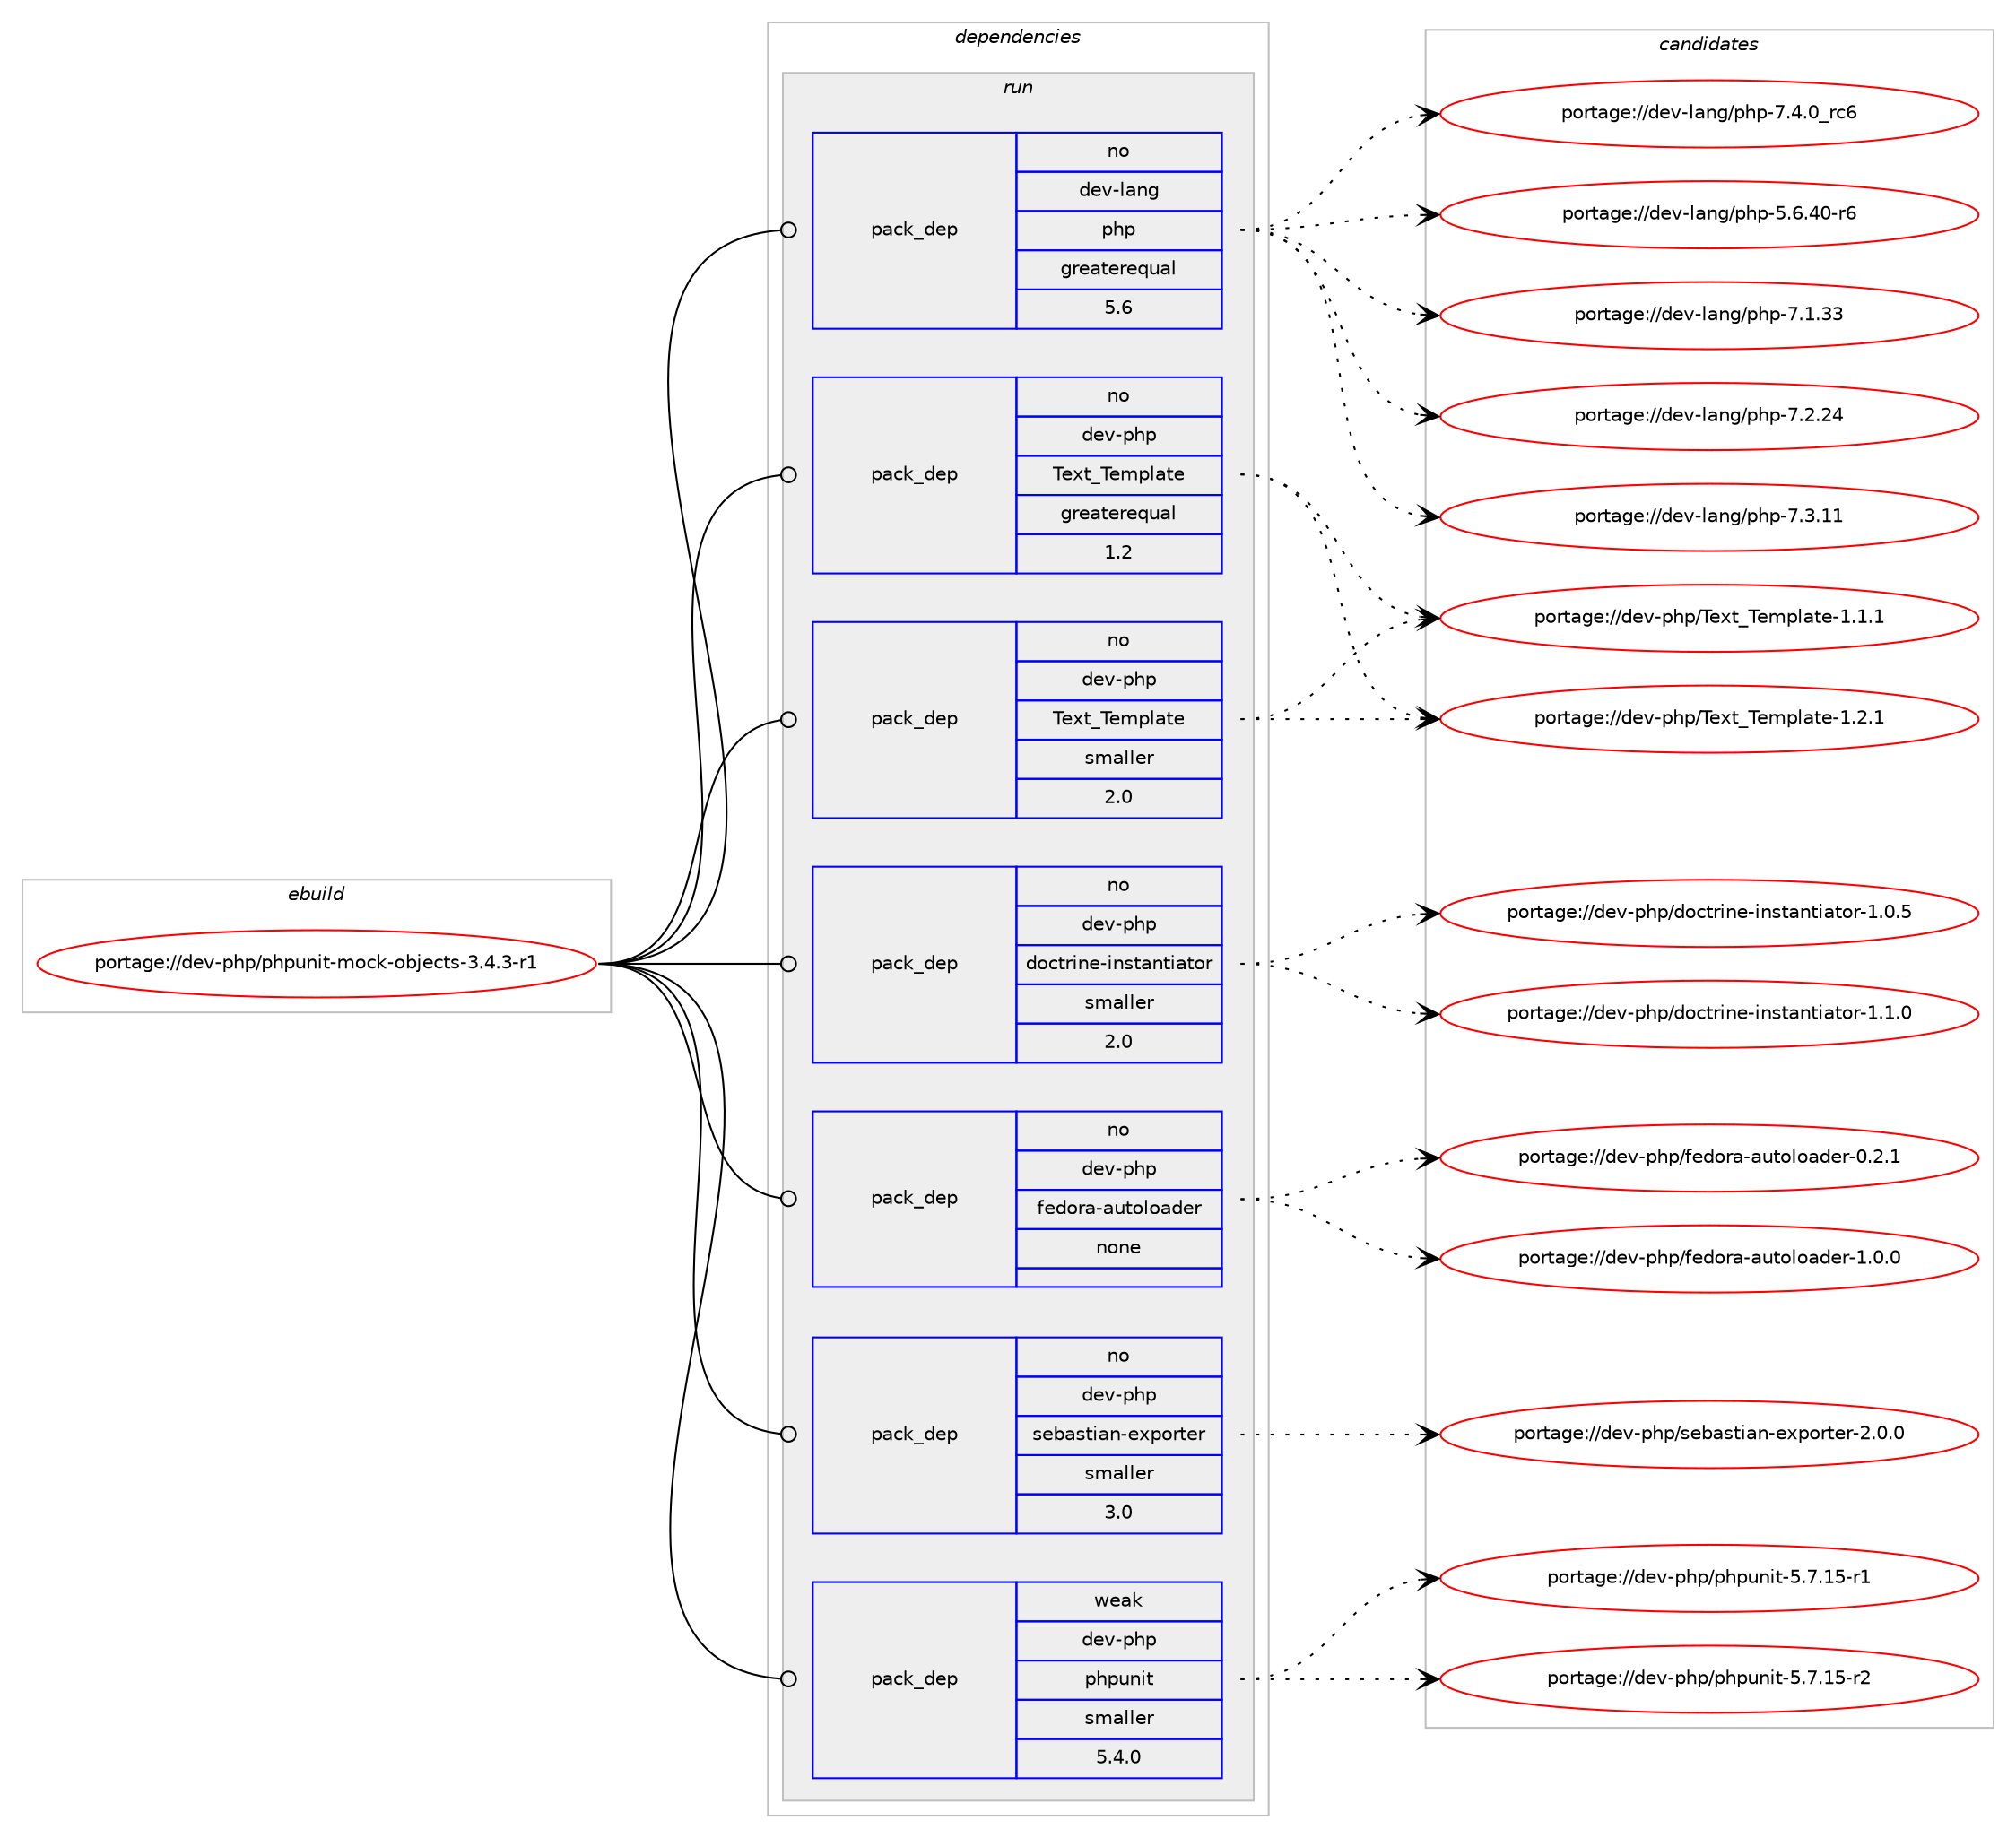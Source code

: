 digraph prolog {

# *************
# Graph options
# *************

newrank=true;
concentrate=true;
compound=true;
graph [rankdir=LR,fontname=Helvetica,fontsize=10,ranksep=1.5];#, ranksep=2.5, nodesep=0.2];
edge  [arrowhead=vee];
node  [fontname=Helvetica,fontsize=10];

# **********
# The ebuild
# **********

subgraph cluster_leftcol {
color=gray;
rank=same;
label=<<i>ebuild</i>>;
id [label="portage://dev-php/phpunit-mock-objects-3.4.3-r1", color=red, width=4, href="../dev-php/phpunit-mock-objects-3.4.3-r1.svg"];
}

# ****************
# The dependencies
# ****************

subgraph cluster_midcol {
color=gray;
label=<<i>dependencies</i>>;
subgraph cluster_compile {
fillcolor="#eeeeee";
style=filled;
label=<<i>compile</i>>;
}
subgraph cluster_compileandrun {
fillcolor="#eeeeee";
style=filled;
label=<<i>compile and run</i>>;
}
subgraph cluster_run {
fillcolor="#eeeeee";
style=filled;
label=<<i>run</i>>;
subgraph pack98721 {
dependency126668 [label=<<TABLE BORDER="0" CELLBORDER="1" CELLSPACING="0" CELLPADDING="4" WIDTH="220"><TR><TD ROWSPAN="6" CELLPADDING="30">pack_dep</TD></TR><TR><TD WIDTH="110">no</TD></TR><TR><TD>dev-lang</TD></TR><TR><TD>php</TD></TR><TR><TD>greaterequal</TD></TR><TR><TD>5.6</TD></TR></TABLE>>, shape=none, color=blue];
}
id:e -> dependency126668:w [weight=20,style="solid",arrowhead="odot"];
subgraph pack98722 {
dependency126669 [label=<<TABLE BORDER="0" CELLBORDER="1" CELLSPACING="0" CELLPADDING="4" WIDTH="220"><TR><TD ROWSPAN="6" CELLPADDING="30">pack_dep</TD></TR><TR><TD WIDTH="110">no</TD></TR><TR><TD>dev-php</TD></TR><TR><TD>Text_Template</TD></TR><TR><TD>greaterequal</TD></TR><TR><TD>1.2</TD></TR></TABLE>>, shape=none, color=blue];
}
id:e -> dependency126669:w [weight=20,style="solid",arrowhead="odot"];
subgraph pack98723 {
dependency126670 [label=<<TABLE BORDER="0" CELLBORDER="1" CELLSPACING="0" CELLPADDING="4" WIDTH="220"><TR><TD ROWSPAN="6" CELLPADDING="30">pack_dep</TD></TR><TR><TD WIDTH="110">no</TD></TR><TR><TD>dev-php</TD></TR><TR><TD>Text_Template</TD></TR><TR><TD>smaller</TD></TR><TR><TD>2.0</TD></TR></TABLE>>, shape=none, color=blue];
}
id:e -> dependency126670:w [weight=20,style="solid",arrowhead="odot"];
subgraph pack98724 {
dependency126671 [label=<<TABLE BORDER="0" CELLBORDER="1" CELLSPACING="0" CELLPADDING="4" WIDTH="220"><TR><TD ROWSPAN="6" CELLPADDING="30">pack_dep</TD></TR><TR><TD WIDTH="110">no</TD></TR><TR><TD>dev-php</TD></TR><TR><TD>doctrine-instantiator</TD></TR><TR><TD>smaller</TD></TR><TR><TD>2.0</TD></TR></TABLE>>, shape=none, color=blue];
}
id:e -> dependency126671:w [weight=20,style="solid",arrowhead="odot"];
subgraph pack98725 {
dependency126672 [label=<<TABLE BORDER="0" CELLBORDER="1" CELLSPACING="0" CELLPADDING="4" WIDTH="220"><TR><TD ROWSPAN="6" CELLPADDING="30">pack_dep</TD></TR><TR><TD WIDTH="110">no</TD></TR><TR><TD>dev-php</TD></TR><TR><TD>fedora-autoloader</TD></TR><TR><TD>none</TD></TR><TR><TD></TD></TR></TABLE>>, shape=none, color=blue];
}
id:e -> dependency126672:w [weight=20,style="solid",arrowhead="odot"];
subgraph pack98726 {
dependency126673 [label=<<TABLE BORDER="0" CELLBORDER="1" CELLSPACING="0" CELLPADDING="4" WIDTH="220"><TR><TD ROWSPAN="6" CELLPADDING="30">pack_dep</TD></TR><TR><TD WIDTH="110">no</TD></TR><TR><TD>dev-php</TD></TR><TR><TD>sebastian-exporter</TD></TR><TR><TD>smaller</TD></TR><TR><TD>3.0</TD></TR></TABLE>>, shape=none, color=blue];
}
id:e -> dependency126673:w [weight=20,style="solid",arrowhead="odot"];
subgraph pack98727 {
dependency126674 [label=<<TABLE BORDER="0" CELLBORDER="1" CELLSPACING="0" CELLPADDING="4" WIDTH="220"><TR><TD ROWSPAN="6" CELLPADDING="30">pack_dep</TD></TR><TR><TD WIDTH="110">weak</TD></TR><TR><TD>dev-php</TD></TR><TR><TD>phpunit</TD></TR><TR><TD>smaller</TD></TR><TR><TD>5.4.0</TD></TR></TABLE>>, shape=none, color=blue];
}
id:e -> dependency126674:w [weight=20,style="solid",arrowhead="odot"];
}
}

# **************
# The candidates
# **************

subgraph cluster_choices {
rank=same;
color=gray;
label=<<i>candidates</i>>;

subgraph choice98721 {
color=black;
nodesep=1;
choiceportage100101118451089711010347112104112455346544652484511454 [label="portage://dev-lang/php-5.6.40-r6", color=red, width=4,href="../dev-lang/php-5.6.40-r6.svg"];
choiceportage10010111845108971101034711210411245554649465151 [label="portage://dev-lang/php-7.1.33", color=red, width=4,href="../dev-lang/php-7.1.33.svg"];
choiceportage10010111845108971101034711210411245554650465052 [label="portage://dev-lang/php-7.2.24", color=red, width=4,href="../dev-lang/php-7.2.24.svg"];
choiceportage10010111845108971101034711210411245554651464949 [label="portage://dev-lang/php-7.3.11", color=red, width=4,href="../dev-lang/php-7.3.11.svg"];
choiceportage100101118451089711010347112104112455546524648951149954 [label="portage://dev-lang/php-7.4.0_rc6", color=red, width=4,href="../dev-lang/php-7.4.0_rc6.svg"];
dependency126668:e -> choiceportage100101118451089711010347112104112455346544652484511454:w [style=dotted,weight="100"];
dependency126668:e -> choiceportage10010111845108971101034711210411245554649465151:w [style=dotted,weight="100"];
dependency126668:e -> choiceportage10010111845108971101034711210411245554650465052:w [style=dotted,weight="100"];
dependency126668:e -> choiceportage10010111845108971101034711210411245554651464949:w [style=dotted,weight="100"];
dependency126668:e -> choiceportage100101118451089711010347112104112455546524648951149954:w [style=dotted,weight="100"];
}
subgraph choice98722 {
color=black;
nodesep=1;
choiceportage100101118451121041124784101120116958410110911210897116101454946494649 [label="portage://dev-php/Text_Template-1.1.1", color=red, width=4,href="../dev-php/Text_Template-1.1.1.svg"];
choiceportage100101118451121041124784101120116958410110911210897116101454946504649 [label="portage://dev-php/Text_Template-1.2.1", color=red, width=4,href="../dev-php/Text_Template-1.2.1.svg"];
dependency126669:e -> choiceportage100101118451121041124784101120116958410110911210897116101454946494649:w [style=dotted,weight="100"];
dependency126669:e -> choiceportage100101118451121041124784101120116958410110911210897116101454946504649:w [style=dotted,weight="100"];
}
subgraph choice98723 {
color=black;
nodesep=1;
choiceportage100101118451121041124784101120116958410110911210897116101454946494649 [label="portage://dev-php/Text_Template-1.1.1", color=red, width=4,href="../dev-php/Text_Template-1.1.1.svg"];
choiceportage100101118451121041124784101120116958410110911210897116101454946504649 [label="portage://dev-php/Text_Template-1.2.1", color=red, width=4,href="../dev-php/Text_Template-1.2.1.svg"];
dependency126670:e -> choiceportage100101118451121041124784101120116958410110911210897116101454946494649:w [style=dotted,weight="100"];
dependency126670:e -> choiceportage100101118451121041124784101120116958410110911210897116101454946504649:w [style=dotted,weight="100"];
}
subgraph choice98724 {
color=black;
nodesep=1;
choiceportage100101118451121041124710011199116114105110101451051101151169711011610597116111114454946484653 [label="portage://dev-php/doctrine-instantiator-1.0.5", color=red, width=4,href="../dev-php/doctrine-instantiator-1.0.5.svg"];
choiceportage100101118451121041124710011199116114105110101451051101151169711011610597116111114454946494648 [label="portage://dev-php/doctrine-instantiator-1.1.0", color=red, width=4,href="../dev-php/doctrine-instantiator-1.1.0.svg"];
dependency126671:e -> choiceportage100101118451121041124710011199116114105110101451051101151169711011610597116111114454946484653:w [style=dotted,weight="100"];
dependency126671:e -> choiceportage100101118451121041124710011199116114105110101451051101151169711011610597116111114454946494648:w [style=dotted,weight="100"];
}
subgraph choice98725 {
color=black;
nodesep=1;
choiceportage100101118451121041124710210110011111497459711711611110811197100101114454846504649 [label="portage://dev-php/fedora-autoloader-0.2.1", color=red, width=4,href="../dev-php/fedora-autoloader-0.2.1.svg"];
choiceportage100101118451121041124710210110011111497459711711611110811197100101114454946484648 [label="portage://dev-php/fedora-autoloader-1.0.0", color=red, width=4,href="../dev-php/fedora-autoloader-1.0.0.svg"];
dependency126672:e -> choiceportage100101118451121041124710210110011111497459711711611110811197100101114454846504649:w [style=dotted,weight="100"];
dependency126672:e -> choiceportage100101118451121041124710210110011111497459711711611110811197100101114454946484648:w [style=dotted,weight="100"];
}
subgraph choice98726 {
color=black;
nodesep=1;
choiceportage100101118451121041124711510198971151161059711045101120112111114116101114455046484648 [label="portage://dev-php/sebastian-exporter-2.0.0", color=red, width=4,href="../dev-php/sebastian-exporter-2.0.0.svg"];
dependency126673:e -> choiceportage100101118451121041124711510198971151161059711045101120112111114116101114455046484648:w [style=dotted,weight="100"];
}
subgraph choice98727 {
color=black;
nodesep=1;
choiceportage1001011184511210411247112104112117110105116455346554649534511449 [label="portage://dev-php/phpunit-5.7.15-r1", color=red, width=4,href="../dev-php/phpunit-5.7.15-r1.svg"];
choiceportage1001011184511210411247112104112117110105116455346554649534511450 [label="portage://dev-php/phpunit-5.7.15-r2", color=red, width=4,href="../dev-php/phpunit-5.7.15-r2.svg"];
dependency126674:e -> choiceportage1001011184511210411247112104112117110105116455346554649534511449:w [style=dotted,weight="100"];
dependency126674:e -> choiceportage1001011184511210411247112104112117110105116455346554649534511450:w [style=dotted,weight="100"];
}
}

}
